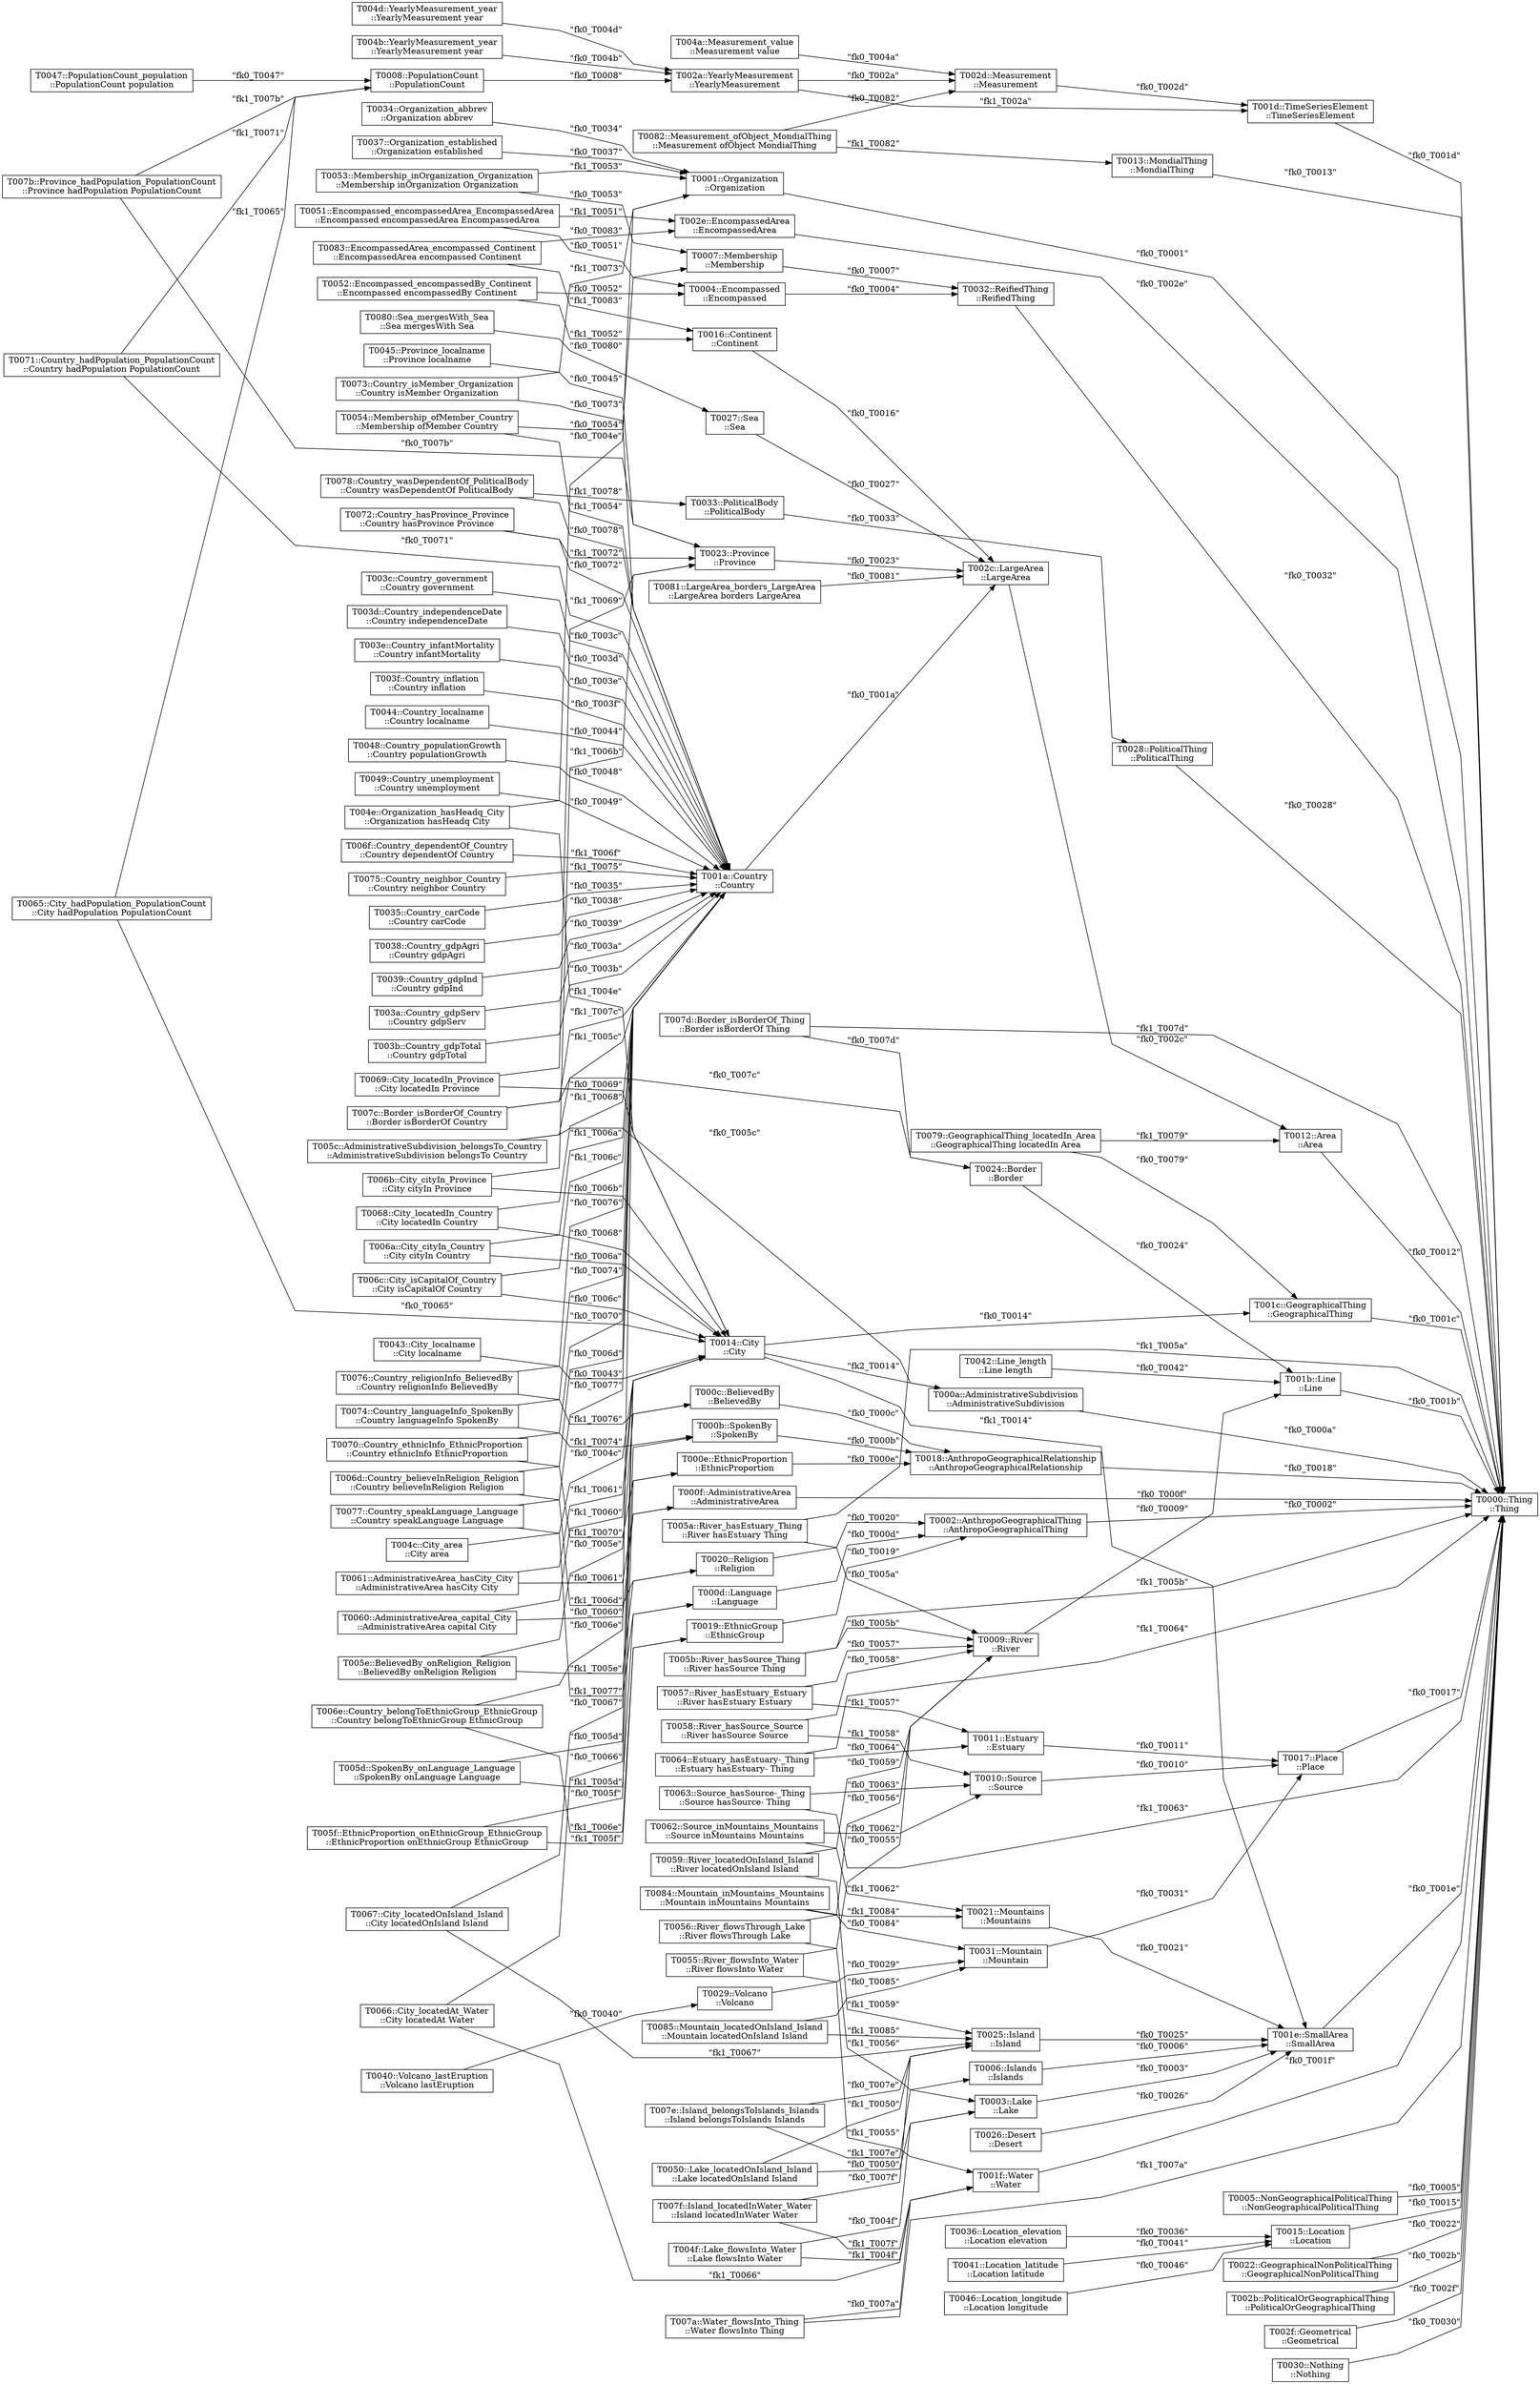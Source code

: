 strict digraph G {
  splines=polyline;
  rankdir=LR;
  T0000 [ label="T0000::Thing
::Thing" shape="box" ];
  T0001 [ label="T0001::Organization
::Organization" shape="box" ];
  T0002 [ label="T0002::AnthropoGeographicalThing
::AnthropoGeographicalThing" shape="box" ];
  T0003 [ label="T0003::Lake
::Lake" shape="box" ];
  T001e [ label="T001e::SmallArea
::SmallArea" shape="box" ];
  T0004 [ label="T0004::Encompassed
::Encompassed" shape="box" ];
  T0032 [ label="T0032::ReifiedThing
::ReifiedThing" shape="box" ];
  T0005 [ label="T0005::NonGeographicalPoliticalThing
::NonGeographicalPoliticalThing" shape="box" ];
  T0006 [ label="T0006::Islands
::Islands" shape="box" ];
  T0007 [ label="T0007::Membership
::Membership" shape="box" ];
  T0008 [ label="T0008::PopulationCount
::PopulationCount" shape="box" ];
  T002a [ label="T002a::YearlyMeasurement
::YearlyMeasurement" shape="box" ];
  T0009 [ label="T0009::River
::River" shape="box" ];
  T001b [ label="T001b::Line
::Line" shape="box" ];
  T000a [ label="T000a::AdministrativeSubdivision
::AdministrativeSubdivision" shape="box" ];
  T000b [ label="T000b::SpokenBy
::SpokenBy" shape="box" ];
  T0018 [ label="T0018::AnthropoGeographicalRelationship
::AnthropoGeographicalRelationship" shape="box" ];
  T000c [ label="T000c::BelievedBy
::BelievedBy" shape="box" ];
  T000d [ label="T000d::Language
::Language" shape="box" ];
  T000e [ label="T000e::EthnicProportion
::EthnicProportion" shape="box" ];
  T000f [ label="T000f::AdministrativeArea
::AdministrativeArea" shape="box" ];
  T0010 [ label="T0010::Source
::Source" shape="box" ];
  T0017 [ label="T0017::Place
::Place" shape="box" ];
  T0011 [ label="T0011::Estuary
::Estuary" shape="box" ];
  T0012 [ label="T0012::Area
::Area" shape="box" ];
  T0013 [ label="T0013::MondialThing
::MondialThing" shape="box" ];
  T0014 [ label="T0014::City
::City" shape="box" ];
  T001c [ label="T001c::GeographicalThing
::GeographicalThing" shape="box" ];
  T0015 [ label="T0015::Location
::Location" shape="box" ];
  T0016 [ label="T0016::Continent
::Continent" shape="box" ];
  T002c [ label="T002c::LargeArea
::LargeArea" shape="box" ];
  T0019 [ label="T0019::EthnicGroup
::EthnicGroup" shape="box" ];
  T001a [ label="T001a::Country
::Country" shape="box" ];
  T001d [ label="T001d::TimeSeriesElement
::TimeSeriesElement" shape="box" ];
  T001f [ label="T001f::Water
::Water" shape="box" ];
  T0020 [ label="T0020::Religion
::Religion" shape="box" ];
  T0021 [ label="T0021::Mountains
::Mountains" shape="box" ];
  T0022 [ label="T0022::GeographicalNonPoliticalThing
::GeographicalNonPoliticalThing" shape="box" ];
  T0023 [ label="T0023::Province
::Province" shape="box" ];
  T0024 [ label="T0024::Border
::Border" shape="box" ];
  T0025 [ label="T0025::Island
::Island" shape="box" ];
  T0026 [ label="T0026::Desert
::Desert" shape="box" ];
  T0027 [ label="T0027::Sea
::Sea" shape="box" ];
  T0028 [ label="T0028::PoliticalThing
::PoliticalThing" shape="box" ];
  T0029 [ label="T0029::Volcano
::Volcano" shape="box" ];
  T0031 [ label="T0031::Mountain
::Mountain" shape="box" ];
  T002d [ label="T002d::Measurement
::Measurement" shape="box" ];
  T002b [ label="T002b::PoliticalOrGeographicalThing
::PoliticalOrGeographicalThing" shape="box" ];
  T002e [ label="T002e::EncompassedArea
::EncompassedArea" shape="box" ];
  T002f [ label="T002f::Geometrical
::Geometrical" shape="box" ];
  T0030 [ label="T0030::Nothing
::Nothing" shape="box" ];
  T0033 [ label="T0033::PoliticalBody
::PoliticalBody" shape="box" ];
  T0034 [ label="T0034::Organization_abbrev
::Organization abbrev" shape="box" ];
  T0035 [ label="T0035::Country_carCode
::Country carCode" shape="box" ];
  T0036 [ label="T0036::Location_elevation
::Location elevation" shape="box" ];
  T0037 [ label="T0037::Organization_established
::Organization established" shape="box" ];
  T0038 [ label="T0038::Country_gdpAgri
::Country gdpAgri" shape="box" ];
  T0039 [ label="T0039::Country_gdpInd
::Country gdpInd" shape="box" ];
  T003a [ label="T003a::Country_gdpServ
::Country gdpServ" shape="box" ];
  T003b [ label="T003b::Country_gdpTotal
::Country gdpTotal" shape="box" ];
  T003c [ label="T003c::Country_government
::Country government" shape="box" ];
  T003d [ label="T003d::Country_independenceDate
::Country independenceDate" shape="box" ];
  T003e [ label="T003e::Country_infantMortality
::Country infantMortality" shape="box" ];
  T003f [ label="T003f::Country_inflation
::Country inflation" shape="box" ];
  T0040 [ label="T0040::Volcano_lastEruption
::Volcano lastEruption" shape="box" ];
  T0041 [ label="T0041::Location_latitude
::Location latitude" shape="box" ];
  T0042 [ label="T0042::Line_length
::Line length" shape="box" ];
  T0043 [ label="T0043::City_localname
::City localname" shape="box" ];
  T0044 [ label="T0044::Country_localname
::Country localname" shape="box" ];
  T0045 [ label="T0045::Province_localname
::Province localname" shape="box" ];
  T0046 [ label="T0046::Location_longitude
::Location longitude" shape="box" ];
  T0047 [ label="T0047::PopulationCount_population
::PopulationCount population" shape="box" ];
  T0048 [ label="T0048::Country_populationGrowth
::Country populationGrowth" shape="box" ];
  T0049 [ label="T0049::Country_unemployment
::Country unemployment" shape="box" ];
  T004a [ label="T004a::Measurement_value
::Measurement value" shape="box" ];
  T004b [ label="T004b::YearlyMeasurement_year
::YearlyMeasurement year" shape="box" ];
  T004c [ label="T004c::City_area
::City area" shape="box" ];
  T004d [ label="T004d::YearlyMeasurement_year
::YearlyMeasurement year" shape="box" ];
  T004e [ label="T004e::Organization_hasHeadq_City
::Organization hasHeadq City" shape="box" ];
  T004f [ label="T004f::Lake_flowsInto_Water
::Lake flowsInto Water" shape="box" ];
  T0050 [ label="T0050::Lake_locatedOnIsland_Island
::Lake locatedOnIsland Island" shape="box" ];
  T0051 [ label="T0051::Encompassed_encompassedArea_EncompassedArea
::Encompassed encompassedArea EncompassedArea" shape="box" ];
  T0052 [ label="T0052::Encompassed_encompassedBy_Continent
::Encompassed encompassedBy Continent" shape="box" ];
  T0053 [ label="T0053::Membership_inOrganization_Organization
::Membership inOrganization Organization" shape="box" ];
  T0054 [ label="T0054::Membership_ofMember_Country
::Membership ofMember Country" shape="box" ];
  T0055 [ label="T0055::River_flowsInto_Water
::River flowsInto Water" shape="box" ];
  T0056 [ label="T0056::River_flowsThrough_Lake
::River flowsThrough Lake" shape="box" ];
  T0057 [ label="T0057::River_hasEstuary_Estuary
::River hasEstuary Estuary" shape="box" ];
  T0058 [ label="T0058::River_hasSource_Source
::River hasSource Source" shape="box" ];
  T0059 [ label="T0059::River_locatedOnIsland_Island
::River locatedOnIsland Island" shape="box" ];
  T005a [ label="T005a::River_hasEstuary_Thing
::River hasEstuary Thing" shape="box" ];
  T005b [ label="T005b::River_hasSource_Thing
::River hasSource Thing" shape="box" ];
  T005c [ label="T005c::AdministrativeSubdivision_belongsTo_Country
::AdministrativeSubdivision belongsTo Country" shape="box" ];
  T005d [ label="T005d::SpokenBy_onLanguage_Language
::SpokenBy onLanguage Language" shape="box" ];
  T005e [ label="T005e::BelievedBy_onReligion_Religion
::BelievedBy onReligion Religion" shape="box" ];
  T005f [ label="T005f::EthnicProportion_onEthnicGroup_EthnicGroup
::EthnicProportion onEthnicGroup EthnicGroup" shape="box" ];
  T0060 [ label="T0060::AdministrativeArea_capital_City
::AdministrativeArea capital City" shape="box" ];
  T0061 [ label="T0061::AdministrativeArea_hasCity_City
::AdministrativeArea hasCity City" shape="box" ];
  T0062 [ label="T0062::Source_inMountains_Mountains
::Source inMountains Mountains" shape="box" ];
  T0063 [ label="T0063::Source_hasSource-_Thing
::Source hasSource- Thing" shape="box" ];
  T0064 [ label="T0064::Estuary_hasEstuary-_Thing
::Estuary hasEstuary- Thing" shape="box" ];
  T0065 [ label="T0065::City_hadPopulation_PopulationCount
::City hadPopulation PopulationCount" shape="box" ];
  T0066 [ label="T0066::City_locatedAt_Water
::City locatedAt Water" shape="box" ];
  T0067 [ label="T0067::City_locatedOnIsland_Island
::City locatedOnIsland Island" shape="box" ];
  T0068 [ label="T0068::City_locatedIn_Country
::City locatedIn Country" shape="box" ];
  T0069 [ label="T0069::City_locatedIn_Province
::City locatedIn Province" shape="box" ];
  T006a [ label="T006a::City_cityIn_Country
::City cityIn Country" shape="box" ];
  T006b [ label="T006b::City_cityIn_Province
::City cityIn Province" shape="box" ];
  T006c [ label="T006c::City_isCapitalOf_Country
::City isCapitalOf Country" shape="box" ];
  T006d [ label="T006d::Country_believeInReligion_Religion
::Country believeInReligion Religion" shape="box" ];
  T006e [ label="T006e::Country_belongToEthnicGroup_EthnicGroup
::Country belongToEthnicGroup EthnicGroup" shape="box" ];
  T006f [ label="T006f::Country_dependentOf_Country
::Country dependentOf Country" shape="box" ];
  T0070 [ label="T0070::Country_ethnicInfo_EthnicProportion
::Country ethnicInfo EthnicProportion" shape="box" ];
  T0071 [ label="T0071::Country_hadPopulation_PopulationCount
::Country hadPopulation PopulationCount" shape="box" ];
  T0072 [ label="T0072::Country_hasProvince_Province
::Country hasProvince Province" shape="box" ];
  T0073 [ label="T0073::Country_isMember_Organization
::Country isMember Organization" shape="box" ];
  T0074 [ label="T0074::Country_languageInfo_SpokenBy
::Country languageInfo SpokenBy" shape="box" ];
  T0075 [ label="T0075::Country_neighbor_Country
::Country neighbor Country" shape="box" ];
  T0076 [ label="T0076::Country_religionInfo_BelievedBy
::Country religionInfo BelievedBy" shape="box" ];
  T0077 [ label="T0077::Country_speakLanguage_Language
::Country speakLanguage Language" shape="box" ];
  T0078 [ label="T0078::Country_wasDependentOf_PoliticalBody
::Country wasDependentOf PoliticalBody" shape="box" ];
  T0079 [ label="T0079::GeographicalThing_locatedIn_Area
::GeographicalThing locatedIn Area" shape="box" ];
  T007a [ label="T007a::Water_flowsInto_Thing
::Water flowsInto Thing" shape="box" ];
  T007b [ label="T007b::Province_hadPopulation_PopulationCount
::Province hadPopulation PopulationCount" shape="box" ];
  T007c [ label="T007c::Border_isBorderOf_Country
::Border isBorderOf Country" shape="box" ];
  T007d [ label="T007d::Border_isBorderOf_Thing
::Border isBorderOf Thing" shape="box" ];
  T007e [ label="T007e::Island_belongsToIslands_Islands
::Island belongsToIslands Islands" shape="box" ];
  T007f [ label="T007f::Island_locatedInWater_Water
::Island locatedInWater Water" shape="box" ];
  T0080 [ label="T0080::Sea_mergesWith_Sea
::Sea mergesWith Sea" shape="box" ];
  T0081 [ label="T0081::LargeArea_borders_LargeArea
::LargeArea borders LargeArea" shape="box" ];
  T0082 [ label="T0082::Measurement_ofObject_MondialThing
::Measurement ofObject MondialThing" shape="box" ];
  T0083 [ label="T0083::EncompassedArea_encompassed_Continent
::EncompassedArea encompassed Continent" shape="box" ];
  T0084 [ label="T0084::Mountain_inMountains_Mountains
::Mountain inMountains Mountains" shape="box" ];
  T0085 [ label="T0085::Mountain_locatedOnIsland_Island
::Mountain locatedOnIsland Island" shape="box" ];
  T0001 -> T0000 [ label="\"fk0_T0001\"" ];
  T0002 -> T0000 [ label="\"fk0_T0002\"" ];
  T0003 -> T001e [ label="\"fk0_T0003\"" ];
  T0004 -> T0032 [ label="\"fk0_T0004\"" ];
  T0005 -> T0000 [ label="\"fk0_T0005\"" ];
  T0006 -> T001e [ label="\"fk0_T0006\"" ];
  T0007 -> T0032 [ label="\"fk0_T0007\"" ];
  T0008 -> T002a [ label="\"fk0_T0008\"" ];
  T0009 -> T001b [ label="\"fk0_T0009\"" ];
  T000a -> T0000 [ label="\"fk0_T000a\"" ];
  T000b -> T0018 [ label="\"fk0_T000b\"" ];
  T000c -> T0018 [ label="\"fk0_T000c\"" ];
  T000d -> T0002 [ label="\"fk0_T000d\"" ];
  T000e -> T0018 [ label="\"fk0_T000e\"" ];
  T000f -> T0000 [ label="\"fk0_T000f\"" ];
  T0010 -> T0017 [ label="\"fk0_T0010\"" ];
  T0011 -> T0017 [ label="\"fk0_T0011\"" ];
  T0012 -> T0000 [ label="\"fk0_T0012\"" ];
  T0013 -> T0000 [ label="\"fk0_T0013\"" ];
  T0014 -> T001c [ label="\"fk0_T0014\"" ];
  T0014 -> T001e [ label="\"fk1_T0014\"" ];
  T0014 -> T000a [ label="\"fk2_T0014\"" ];
  T0015 -> T0000 [ label="\"fk0_T0015\"" ];
  T0016 -> T002c [ label="\"fk0_T0016\"" ];
  T0017 -> T0000 [ label="\"fk0_T0017\"" ];
  T0018 -> T0000 [ label="\"fk0_T0018\"" ];
  T0019 -> T0002 [ label="\"fk0_T0019\"" ];
  T001a -> T002c [ label="\"fk0_T001a\"" ];
  T001b -> T0000 [ label="\"fk0_T001b\"" ];
  T001c -> T0000 [ label="\"fk0_T001c\"" ];
  T001d -> T0000 [ label="\"fk0_T001d\"" ];
  T001e -> T0000 [ label="\"fk0_T001e\"" ];
  T001f -> T0000 [ label="\"fk0_T001f\"" ];
  T0020 -> T0002 [ label="\"fk0_T0020\"" ];
  T0021 -> T001e [ label="\"fk0_T0021\"" ];
  T0022 -> T0000 [ label="\"fk0_T0022\"" ];
  T0023 -> T002c [ label="\"fk0_T0023\"" ];
  T0024 -> T001b [ label="\"fk0_T0024\"" ];
  T0025 -> T001e [ label="\"fk0_T0025\"" ];
  T0026 -> T001e [ label="\"fk0_T0026\"" ];
  T0027 -> T002c [ label="\"fk0_T0027\"" ];
  T0028 -> T0000 [ label="\"fk0_T0028\"" ];
  T0029 -> T0031 [ label="\"fk0_T0029\"" ];
  T002a -> T001d [ label="\"fk1_T002a\"" ];
  T002a -> T002d [ label="\"fk0_T002a\"" ];
  T002b -> T0000 [ label="\"fk0_T002b\"" ];
  T002c -> T0012 [ label="\"fk0_T002c\"" ];
  T002d -> T001d [ label="\"fk0_T002d\"" ];
  T002e -> T0000 [ label="\"fk0_T002e\"" ];
  T002f -> T0000 [ label="\"fk0_T002f\"" ];
  T0030 -> T0000 [ label="\"fk0_T0030\"" ];
  T0031 -> T0017 [ label="\"fk0_T0031\"" ];
  T0032 -> T0000 [ label="\"fk0_T0032\"" ];
  T0033 -> T0028 [ label="\"fk0_T0033\"" ];
  T0034 -> T0001 [ label="\"fk0_T0034\"" ];
  T0035 -> T001a [ label="\"fk0_T0035\"" ];
  T0036 -> T0015 [ label="\"fk0_T0036\"" ];
  T0037 -> T0001 [ label="\"fk0_T0037\"" ];
  T0038 -> T001a [ label="\"fk0_T0038\"" ];
  T0039 -> T001a [ label="\"fk0_T0039\"" ];
  T003a -> T001a [ label="\"fk0_T003a\"" ];
  T003b -> T001a [ label="\"fk0_T003b\"" ];
  T003c -> T001a [ label="\"fk0_T003c\"" ];
  T003d -> T001a [ label="\"fk0_T003d\"" ];
  T003e -> T001a [ label="\"fk0_T003e\"" ];
  T003f -> T001a [ label="\"fk0_T003f\"" ];
  T0040 -> T0029 [ label="\"fk0_T0040\"" ];
  T0041 -> T0015 [ label="\"fk0_T0041\"" ];
  T0042 -> T001b [ label="\"fk0_T0042\"" ];
  T0043 -> T0014 [ label="\"fk0_T0043\"" ];
  T0044 -> T001a [ label="\"fk0_T0044\"" ];
  T0045 -> T0023 [ label="\"fk0_T0045\"" ];
  T0046 -> T0015 [ label="\"fk0_T0046\"" ];
  T0047 -> T0008 [ label="\"fk0_T0047\"" ];
  T0048 -> T001a [ label="\"fk0_T0048\"" ];
  T0049 -> T001a [ label="\"fk0_T0049\"" ];
  T004a -> T002d [ label="\"fk0_T004a\"" ];
  T004b -> T002a [ label="\"fk0_T004b\"" ];
  T004c -> T0014 [ label="\"fk0_T004c\"" ];
  T004d -> T002a [ label="\"fk0_T004d\"" ];
  T004e -> T0014 [ label="\"fk1_T004e\"" ];
  T004e -> T0001 [ label="\"fk0_T004e\"" ];
  T004f -> T001f [ label="\"fk1_T004f\"" ];
  T004f -> T0003 [ label="\"fk0_T004f\"" ];
  T0050 -> T0003 [ label="\"fk0_T0050\"" ];
  T0050 -> T0025 [ label="\"fk1_T0050\"" ];
  T0051 -> T002e [ label="\"fk1_T0051\"" ];
  T0051 -> T0004 [ label="\"fk0_T0051\"" ];
  T0052 -> T0004 [ label="\"fk0_T0052\"" ];
  T0052 -> T0016 [ label="\"fk1_T0052\"" ];
  T0053 -> T0007 [ label="\"fk0_T0053\"" ];
  T0053 -> T0001 [ label="\"fk1_T0053\"" ];
  T0054 -> T0007 [ label="\"fk0_T0054\"" ];
  T0054 -> T001a [ label="\"fk1_T0054\"" ];
  T0055 -> T001f [ label="\"fk1_T0055\"" ];
  T0055 -> T0009 [ label="\"fk0_T0055\"" ];
  T0056 -> T0009 [ label="\"fk0_T0056\"" ];
  T0056 -> T0003 [ label="\"fk1_T0056\"" ];
  T0057 -> T0009 [ label="\"fk0_T0057\"" ];
  T0057 -> T0011 [ label="\"fk1_T0057\"" ];
  T0058 -> T0009 [ label="\"fk0_T0058\"" ];
  T0058 -> T0010 [ label="\"fk1_T0058\"" ];
  T0059 -> T0025 [ label="\"fk1_T0059\"" ];
  T0059 -> T0009 [ label="\"fk0_T0059\"" ];
  T005a -> T0000 [ label="\"fk1_T005a\"" ];
  T005a -> T0009 [ label="\"fk0_T005a\"" ];
  T005b -> T0000 [ label="\"fk1_T005b\"" ];
  T005b -> T0009 [ label="\"fk0_T005b\"" ];
  T005c -> T000a [ label="\"fk0_T005c\"" ];
  T005c -> T001a [ label="\"fk1_T005c\"" ];
  T005d -> T000b [ label="\"fk0_T005d\"" ];
  T005d -> T000d [ label="\"fk1_T005d\"" ];
  T005e -> T000c [ label="\"fk0_T005e\"" ];
  T005e -> T0020 [ label="\"fk1_T005e\"" ];
  T005f -> T0019 [ label="\"fk1_T005f\"" ];
  T005f -> T000e [ label="\"fk0_T005f\"" ];
  T0060 -> T0014 [ label="\"fk1_T0060\"" ];
  T0060 -> T000f [ label="\"fk0_T0060\"" ];
  T0061 -> T000f [ label="\"fk0_T0061\"" ];
  T0061 -> T0014 [ label="\"fk1_T0061\"" ];
  T0062 -> T0021 [ label="\"fk1_T0062\"" ];
  T0062 -> T0010 [ label="\"fk0_T0062\"" ];
  T0063 -> T0010 [ label="\"fk0_T0063\"" ];
  T0063 -> T0000 [ label="\"fk1_T0063\"" ];
  T0064 -> T0000 [ label="\"fk1_T0064\"" ];
  T0064 -> T0011 [ label="\"fk0_T0064\"" ];
  T0065 -> T0008 [ label="\"fk1_T0065\"" ];
  T0065 -> T0014 [ label="\"fk0_T0065\"" ];
  T0066 -> T0014 [ label="\"fk0_T0066\"" ];
  T0066 -> T001f [ label="\"fk1_T0066\"" ];
  T0067 -> T0025 [ label="\"fk1_T0067\"" ];
  T0067 -> T0014 [ label="\"fk0_T0067\"" ];
  T0068 -> T0014 [ label="\"fk0_T0068\"" ];
  T0068 -> T001a [ label="\"fk1_T0068\"" ];
  T0069 -> T0014 [ label="\"fk0_T0069\"" ];
  T0069 -> T0023 [ label="\"fk1_T0069\"" ];
  T006a -> T001a [ label="\"fk1_T006a\"" ];
  T006a -> T0014 [ label="\"fk0_T006a\"" ];
  T006b -> T0014 [ label="\"fk0_T006b\"" ];
  T006b -> T0023 [ label="\"fk1_T006b\"" ];
  T006c -> T001a [ label="\"fk1_T006c\"" ];
  T006c -> T0014 [ label="\"fk0_T006c\"" ];
  T006d -> T0020 [ label="\"fk1_T006d\"" ];
  T006d -> T001a [ label="\"fk0_T006d\"" ];
  T006e -> T0019 [ label="\"fk1_T006e\"" ];
  T006e -> T001a [ label="\"fk0_T006e\"" ];
  T006f -> T001a [ label="\"fk1_T006f\"" ];
  T0070 -> T000e [ label="\"fk1_T0070\"" ];
  T0070 -> T001a [ label="\"fk0_T0070\"" ];
  T0071 -> T001a [ label="\"fk0_T0071\"" ];
  T0071 -> T0008 [ label="\"fk1_T0071\"" ];
  T0072 -> T001a [ label="\"fk0_T0072\"" ];
  T0072 -> T0023 [ label="\"fk1_T0072\"" ];
  T0073 -> T001a [ label="\"fk0_T0073\"" ];
  T0073 -> T0001 [ label="\"fk1_T0073\"" ];
  T0074 -> T001a [ label="\"fk0_T0074\"" ];
  T0074 -> T000b [ label="\"fk1_T0074\"" ];
  T0075 -> T001a [ label="\"fk1_T0075\"" ];
  T0076 -> T001a [ label="\"fk0_T0076\"" ];
  T0076 -> T000c [ label="\"fk1_T0076\"" ];
  T0077 -> T001a [ label="\"fk0_T0077\"" ];
  T0077 -> T000d [ label="\"fk1_T0077\"" ];
  T0078 -> T001a [ label="\"fk0_T0078\"" ];
  T0078 -> T0033 [ label="\"fk1_T0078\"" ];
  T0079 -> T0012 [ label="\"fk1_T0079\"" ];
  T0079 -> T001c [ label="\"fk0_T0079\"" ];
  T007a -> T001f [ label="\"fk0_T007a\"" ];
  T007a -> T0000 [ label="\"fk1_T007a\"" ];
  T007b -> T0008 [ label="\"fk1_T007b\"" ];
  T007b -> T0023 [ label="\"fk0_T007b\"" ];
  T007c -> T0024 [ label="\"fk0_T007c\"" ];
  T007c -> T001a [ label="\"fk1_T007c\"" ];
  T007d -> T0000 [ label="\"fk1_T007d\"" ];
  T007d -> T0024 [ label="\"fk0_T007d\"" ];
  T007e -> T0025 [ label="\"fk0_T007e\"" ];
  T007e -> T0006 [ label="\"fk1_T007e\"" ];
  T007f -> T0025 [ label="\"fk0_T007f\"" ];
  T007f -> T001f [ label="\"fk1_T007f\"" ];
  T0080 -> T0027 [ label="\"fk0_T0080\"" ];
  T0081 -> T002c [ label="\"fk0_T0081\"" ];
  T0082 -> T002d [ label="\"fk0_T0082\"" ];
  T0082 -> T0013 [ label="\"fk1_T0082\"" ];
  T0083 -> T002e [ label="\"fk0_T0083\"" ];
  T0083 -> T0016 [ label="\"fk1_T0083\"" ];
  T0084 -> T0021 [ label="\"fk1_T0084\"" ];
  T0084 -> T0031 [ label="\"fk0_T0084\"" ];
  T0085 -> T0031 [ label="\"fk0_T0085\"" ];
  T0085 -> T0025 [ label="\"fk1_T0085\"" ];
}
